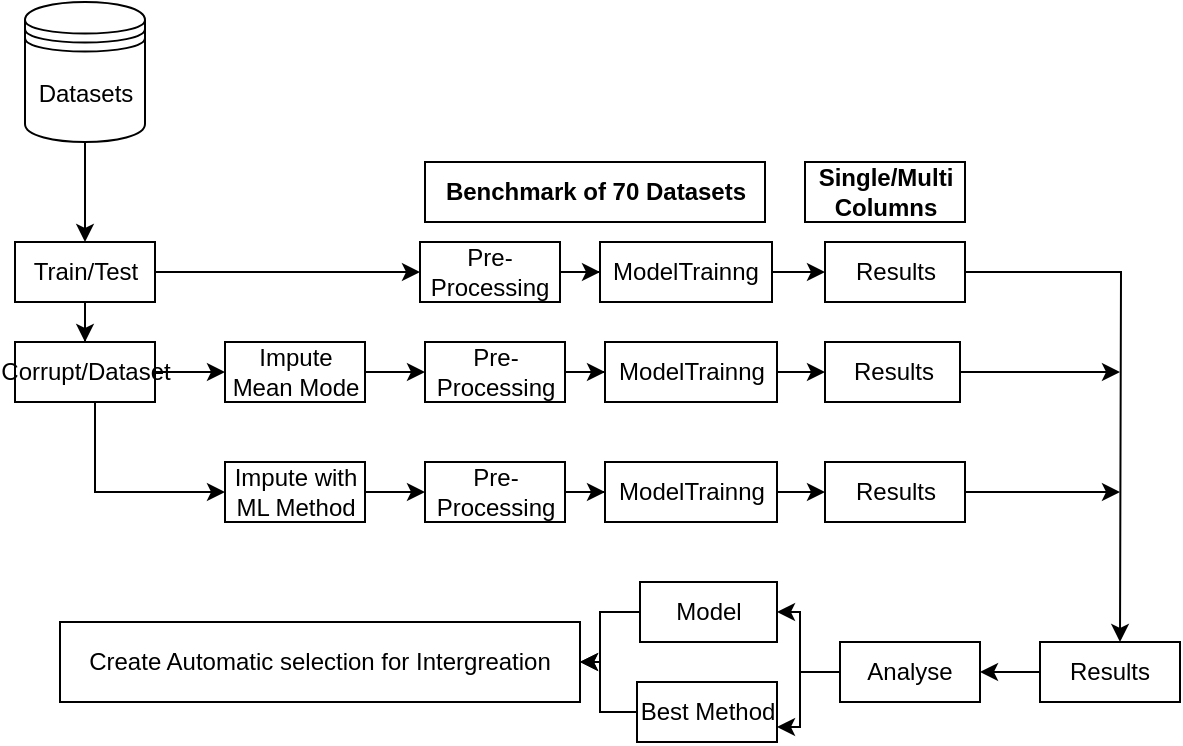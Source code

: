 <mxfile version="24.7.6">
  <diagram name="Seite-1" id="1OuHzgyQUEhnbjC2xwI8">
    <mxGraphModel dx="989" dy="539" grid="1" gridSize="10" guides="1" tooltips="1" connect="1" arrows="1" fold="1" page="1" pageScale="1" pageWidth="827" pageHeight="1169" math="0" shadow="0">
      <root>
        <mxCell id="0" />
        <mxCell id="1" parent="0" />
        <mxCell id="l1q60P7XhEtRnjOtmGKr-20" style="edgeStyle=orthogonalEdgeStyle;rounded=0;orthogonalLoop=1;jettySize=auto;html=1;" edge="1" parent="1" source="l1q60P7XhEtRnjOtmGKr-2" target="l1q60P7XhEtRnjOtmGKr-11">
          <mxGeometry relative="1" as="geometry" />
        </mxCell>
        <mxCell id="l1q60P7XhEtRnjOtmGKr-2" value="Datasets" style="shape=datastore;whiteSpace=wrap;html=1;" vertex="1" parent="1">
          <mxGeometry x="232.5" y="230" width="60" height="70" as="geometry" />
        </mxCell>
        <mxCell id="l1q60P7XhEtRnjOtmGKr-22" style="edgeStyle=orthogonalEdgeStyle;rounded=0;orthogonalLoop=1;jettySize=auto;html=1;" edge="1" parent="1" source="l1q60P7XhEtRnjOtmGKr-4" target="l1q60P7XhEtRnjOtmGKr-17">
          <mxGeometry relative="1" as="geometry">
            <Array as="points">
              <mxPoint x="267.5" y="475" />
            </Array>
          </mxGeometry>
        </mxCell>
        <mxCell id="l1q60P7XhEtRnjOtmGKr-23" style="edgeStyle=orthogonalEdgeStyle;rounded=0;orthogonalLoop=1;jettySize=auto;html=1;" edge="1" parent="1" source="l1q60P7XhEtRnjOtmGKr-4" target="l1q60P7XhEtRnjOtmGKr-13">
          <mxGeometry relative="1" as="geometry" />
        </mxCell>
        <mxCell id="l1q60P7XhEtRnjOtmGKr-4" value="Corrupt/Dataset" style="rounded=0;whiteSpace=wrap;html=1;" vertex="1" parent="1">
          <mxGeometry x="227.5" y="400" width="70" height="30" as="geometry" />
        </mxCell>
        <mxCell id="l1q60P7XhEtRnjOtmGKr-42" style="edgeStyle=orthogonalEdgeStyle;rounded=0;orthogonalLoop=1;jettySize=auto;html=1;" edge="1" parent="1" source="l1q60P7XhEtRnjOtmGKr-6" target="l1q60P7XhEtRnjOtmGKr-34">
          <mxGeometry relative="1" as="geometry" />
        </mxCell>
        <mxCell id="l1q60P7XhEtRnjOtmGKr-6" value="Pre-Processing" style="rounded=0;whiteSpace=wrap;html=1;" vertex="1" parent="1">
          <mxGeometry x="432.5" y="400" width="70" height="30" as="geometry" />
        </mxCell>
        <mxCell id="l1q60P7XhEtRnjOtmGKr-37" style="edgeStyle=orthogonalEdgeStyle;rounded=0;orthogonalLoop=1;jettySize=auto;html=1;entryX=0;entryY=0.5;entryDx=0;entryDy=0;" edge="1" parent="1" source="l1q60P7XhEtRnjOtmGKr-7" target="l1q60P7XhEtRnjOtmGKr-35">
          <mxGeometry relative="1" as="geometry" />
        </mxCell>
        <mxCell id="l1q60P7XhEtRnjOtmGKr-7" value="ModelTrainng" style="rounded=0;whiteSpace=wrap;html=1;" vertex="1" parent="1">
          <mxGeometry x="520" y="350" width="86" height="30" as="geometry" />
        </mxCell>
        <mxCell id="l1q60P7XhEtRnjOtmGKr-48" style="edgeStyle=orthogonalEdgeStyle;rounded=0;orthogonalLoop=1;jettySize=auto;html=1;" edge="1" parent="1" source="l1q60P7XhEtRnjOtmGKr-8">
          <mxGeometry relative="1" as="geometry">
            <mxPoint x="780.0" y="415" as="targetPoint" />
          </mxGeometry>
        </mxCell>
        <mxCell id="l1q60P7XhEtRnjOtmGKr-8" value="Results" style="rounded=0;whiteSpace=wrap;html=1;" vertex="1" parent="1">
          <mxGeometry x="632.5" y="400" width="67.5" height="30" as="geometry" />
        </mxCell>
        <mxCell id="l1q60P7XhEtRnjOtmGKr-44" style="edgeStyle=orthogonalEdgeStyle;rounded=0;orthogonalLoop=1;jettySize=auto;html=1;entryX=0.5;entryY=0;entryDx=0;entryDy=0;" edge="1" parent="1" source="l1q60P7XhEtRnjOtmGKr-11" target="l1q60P7XhEtRnjOtmGKr-4">
          <mxGeometry relative="1" as="geometry" />
        </mxCell>
        <mxCell id="l1q60P7XhEtRnjOtmGKr-46" style="edgeStyle=orthogonalEdgeStyle;rounded=0;orthogonalLoop=1;jettySize=auto;html=1;entryX=0;entryY=0.5;entryDx=0;entryDy=0;" edge="1" parent="1" source="l1q60P7XhEtRnjOtmGKr-11" target="l1q60P7XhEtRnjOtmGKr-38">
          <mxGeometry relative="1" as="geometry" />
        </mxCell>
        <mxCell id="l1q60P7XhEtRnjOtmGKr-11" value="Train/Test" style="rounded=0;whiteSpace=wrap;html=1;" vertex="1" parent="1">
          <mxGeometry x="227.5" y="350" width="70" height="30" as="geometry" />
        </mxCell>
        <mxCell id="l1q60P7XhEtRnjOtmGKr-25" style="edgeStyle=orthogonalEdgeStyle;rounded=0;orthogonalLoop=1;jettySize=auto;html=1;" edge="1" parent="1" source="l1q60P7XhEtRnjOtmGKr-13" target="l1q60P7XhEtRnjOtmGKr-6">
          <mxGeometry relative="1" as="geometry" />
        </mxCell>
        <mxCell id="l1q60P7XhEtRnjOtmGKr-13" value="Impute Mean Mode" style="rounded=0;whiteSpace=wrap;html=1;" vertex="1" parent="1">
          <mxGeometry x="332.5" y="400" width="70" height="30" as="geometry" />
        </mxCell>
        <mxCell id="l1q60P7XhEtRnjOtmGKr-29" style="edgeStyle=orthogonalEdgeStyle;rounded=0;orthogonalLoop=1;jettySize=auto;html=1;entryX=0;entryY=0.5;entryDx=0;entryDy=0;" edge="1" parent="1" source="l1q60P7XhEtRnjOtmGKr-14" target="l1q60P7XhEtRnjOtmGKr-15">
          <mxGeometry relative="1" as="geometry" />
        </mxCell>
        <mxCell id="l1q60P7XhEtRnjOtmGKr-14" value="Pre-Processing" style="rounded=0;whiteSpace=wrap;html=1;" vertex="1" parent="1">
          <mxGeometry x="432.5" y="460" width="70" height="30" as="geometry" />
        </mxCell>
        <mxCell id="l1q60P7XhEtRnjOtmGKr-30" style="edgeStyle=orthogonalEdgeStyle;rounded=0;orthogonalLoop=1;jettySize=auto;html=1;" edge="1" parent="1" source="l1q60P7XhEtRnjOtmGKr-15" target="l1q60P7XhEtRnjOtmGKr-16">
          <mxGeometry relative="1" as="geometry" />
        </mxCell>
        <mxCell id="l1q60P7XhEtRnjOtmGKr-15" value="ModelTrainng" style="rounded=0;whiteSpace=wrap;html=1;" vertex="1" parent="1">
          <mxGeometry x="522.5" y="460" width="86" height="30" as="geometry" />
        </mxCell>
        <mxCell id="l1q60P7XhEtRnjOtmGKr-50" style="edgeStyle=orthogonalEdgeStyle;rounded=0;orthogonalLoop=1;jettySize=auto;html=1;" edge="1" parent="1" source="l1q60P7XhEtRnjOtmGKr-16">
          <mxGeometry relative="1" as="geometry">
            <mxPoint x="780.0" y="475" as="targetPoint" />
          </mxGeometry>
        </mxCell>
        <mxCell id="l1q60P7XhEtRnjOtmGKr-16" value="Results" style="rounded=0;whiteSpace=wrap;html=1;" vertex="1" parent="1">
          <mxGeometry x="632.5" y="460" width="70" height="30" as="geometry" />
        </mxCell>
        <mxCell id="l1q60P7XhEtRnjOtmGKr-28" style="edgeStyle=orthogonalEdgeStyle;rounded=0;orthogonalLoop=1;jettySize=auto;html=1;" edge="1" parent="1" source="l1q60P7XhEtRnjOtmGKr-17" target="l1q60P7XhEtRnjOtmGKr-14">
          <mxGeometry relative="1" as="geometry" />
        </mxCell>
        <mxCell id="l1q60P7XhEtRnjOtmGKr-17" value="Impute with ML Method" style="rounded=0;whiteSpace=wrap;html=1;" vertex="1" parent="1">
          <mxGeometry x="332.5" y="460" width="70" height="30" as="geometry" />
        </mxCell>
        <mxCell id="l1q60P7XhEtRnjOtmGKr-31" value="&lt;b&gt;Benchmark of 70 Datasets&lt;/b&gt;" style="rounded=0;whiteSpace=wrap;html=1;" vertex="1" parent="1">
          <mxGeometry x="432.5" y="310" width="170" height="30" as="geometry" />
        </mxCell>
        <mxCell id="l1q60P7XhEtRnjOtmGKr-43" style="edgeStyle=orthogonalEdgeStyle;rounded=0;orthogonalLoop=1;jettySize=auto;html=1;" edge="1" parent="1" source="l1q60P7XhEtRnjOtmGKr-34" target="l1q60P7XhEtRnjOtmGKr-8">
          <mxGeometry relative="1" as="geometry" />
        </mxCell>
        <mxCell id="l1q60P7XhEtRnjOtmGKr-34" value="ModelTrainng" style="rounded=0;whiteSpace=wrap;html=1;" vertex="1" parent="1">
          <mxGeometry x="522.5" y="400" width="86" height="30" as="geometry" />
        </mxCell>
        <mxCell id="l1q60P7XhEtRnjOtmGKr-47" style="edgeStyle=orthogonalEdgeStyle;rounded=0;orthogonalLoop=1;jettySize=auto;html=1;" edge="1" parent="1" source="l1q60P7XhEtRnjOtmGKr-35">
          <mxGeometry relative="1" as="geometry">
            <mxPoint x="780.0" y="550" as="targetPoint" />
          </mxGeometry>
        </mxCell>
        <mxCell id="l1q60P7XhEtRnjOtmGKr-35" value="Results" style="rounded=0;whiteSpace=wrap;html=1;" vertex="1" parent="1">
          <mxGeometry x="632.5" y="350" width="70" height="30" as="geometry" />
        </mxCell>
        <mxCell id="l1q60P7XhEtRnjOtmGKr-40" style="edgeStyle=orthogonalEdgeStyle;rounded=0;orthogonalLoop=1;jettySize=auto;html=1;" edge="1" parent="1" source="l1q60P7XhEtRnjOtmGKr-38" target="l1q60P7XhEtRnjOtmGKr-7">
          <mxGeometry relative="1" as="geometry" />
        </mxCell>
        <mxCell id="l1q60P7XhEtRnjOtmGKr-38" value="Pre-Processing" style="rounded=0;whiteSpace=wrap;html=1;" vertex="1" parent="1">
          <mxGeometry x="430" y="350" width="70" height="30" as="geometry" />
        </mxCell>
        <mxCell id="l1q60P7XhEtRnjOtmGKr-57" style="edgeStyle=orthogonalEdgeStyle;rounded=0;orthogonalLoop=1;jettySize=auto;html=1;entryX=1;entryY=0.5;entryDx=0;entryDy=0;" edge="1" parent="1" source="l1q60P7XhEtRnjOtmGKr-51" target="l1q60P7XhEtRnjOtmGKr-53">
          <mxGeometry relative="1" as="geometry" />
        </mxCell>
        <mxCell id="l1q60P7XhEtRnjOtmGKr-60" style="edgeStyle=orthogonalEdgeStyle;rounded=0;orthogonalLoop=1;jettySize=auto;html=1;exitX=0;exitY=0.5;exitDx=0;exitDy=0;entryX=1;entryY=0.75;entryDx=0;entryDy=0;" edge="1" parent="1" source="l1q60P7XhEtRnjOtmGKr-51" target="l1q60P7XhEtRnjOtmGKr-58">
          <mxGeometry relative="1" as="geometry" />
        </mxCell>
        <mxCell id="l1q60P7XhEtRnjOtmGKr-51" value="Analyse" style="rounded=0;whiteSpace=wrap;html=1;" vertex="1" parent="1">
          <mxGeometry x="640" y="550" width="70" height="30" as="geometry" />
        </mxCell>
        <mxCell id="l1q60P7XhEtRnjOtmGKr-56" style="edgeStyle=orthogonalEdgeStyle;rounded=0;orthogonalLoop=1;jettySize=auto;html=1;entryX=1;entryY=0.5;entryDx=0;entryDy=0;" edge="1" parent="1" source="l1q60P7XhEtRnjOtmGKr-52" target="l1q60P7XhEtRnjOtmGKr-51">
          <mxGeometry relative="1" as="geometry" />
        </mxCell>
        <mxCell id="l1q60P7XhEtRnjOtmGKr-52" value="Results" style="rounded=0;whiteSpace=wrap;html=1;" vertex="1" parent="1">
          <mxGeometry x="740" y="550" width="70" height="30" as="geometry" />
        </mxCell>
        <mxCell id="l1q60P7XhEtRnjOtmGKr-63" style="edgeStyle=orthogonalEdgeStyle;rounded=0;orthogonalLoop=1;jettySize=auto;html=1;entryX=1;entryY=0.5;entryDx=0;entryDy=0;" edge="1" parent="1" source="l1q60P7XhEtRnjOtmGKr-53" target="l1q60P7XhEtRnjOtmGKr-61">
          <mxGeometry relative="1" as="geometry" />
        </mxCell>
        <mxCell id="l1q60P7XhEtRnjOtmGKr-53" value="Model" style="rounded=0;whiteSpace=wrap;html=1;" vertex="1" parent="1">
          <mxGeometry x="540" y="520" width="68.5" height="30" as="geometry" />
        </mxCell>
        <mxCell id="l1q60P7XhEtRnjOtmGKr-54" value="&lt;b&gt;Single/Multi Columns&lt;br&gt;&lt;/b&gt;" style="rounded=0;whiteSpace=wrap;html=1;" vertex="1" parent="1">
          <mxGeometry x="622.5" y="310" width="80" height="30" as="geometry" />
        </mxCell>
        <mxCell id="l1q60P7XhEtRnjOtmGKr-64" style="edgeStyle=orthogonalEdgeStyle;rounded=0;orthogonalLoop=1;jettySize=auto;html=1;entryX=1;entryY=0.5;entryDx=0;entryDy=0;" edge="1" parent="1" source="l1q60P7XhEtRnjOtmGKr-58" target="l1q60P7XhEtRnjOtmGKr-61">
          <mxGeometry relative="1" as="geometry">
            <Array as="points">
              <mxPoint x="520" y="585" />
              <mxPoint x="520" y="560" />
            </Array>
          </mxGeometry>
        </mxCell>
        <mxCell id="l1q60P7XhEtRnjOtmGKr-58" value="Best Method" style="rounded=0;whiteSpace=wrap;html=1;" vertex="1" parent="1">
          <mxGeometry x="538.5" y="570" width="70" height="30" as="geometry" />
        </mxCell>
        <mxCell id="l1q60P7XhEtRnjOtmGKr-61" value="Create Automatic selection for Intergreation " style="rounded=0;whiteSpace=wrap;html=1;" vertex="1" parent="1">
          <mxGeometry x="250" y="540" width="260" height="40" as="geometry" />
        </mxCell>
      </root>
    </mxGraphModel>
  </diagram>
</mxfile>
